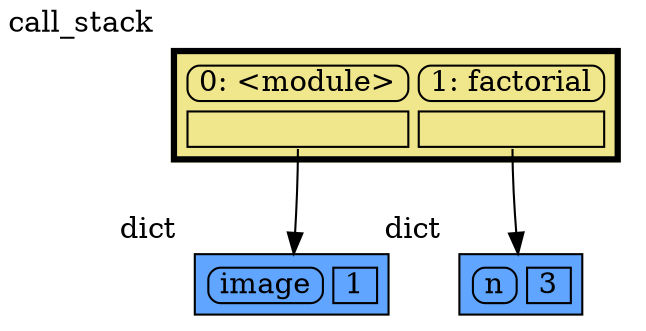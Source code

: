 digraph memory_graph {
	node [shape=plaintext]
	node137389952325184 [label=<
<TABLE BORDER="1" CELLBORDER="1" CELLSPACING="5" CELLPADDING="0" BGCOLOR="#60a5ff" PORT="table">
    <TR><TD BORDER="1" STYLE="ROUNDED"> image </TD><TD BORDER="1"> 1 </TD></TR>
</TABLE>
> xlabel=dict]
	node137389954590976 [label=<
<TABLE BORDER="1" CELLBORDER="1" CELLSPACING="5" CELLPADDING="0" BGCOLOR="#60a5ff" PORT="table">
    <TR><TD BORDER="1" STYLE="ROUNDED"> n </TD><TD BORDER="1"> 3 </TD></TR>
</TABLE>
> xlabel=dict]
	node137389952249408 [label=<
<TABLE BORDER="3" CELLBORDER="1" CELLSPACING="5" CELLPADDING="0" BGCOLOR="khaki" PORT="table">
    <TR><TD BORDER="1" STYLE="ROUNDED"> 0: &lt;module&gt; </TD><TD BORDER="1" STYLE="ROUNDED"> 1: factorial </TD></TR>
    <TR><TD BORDER="1" PORT="ref0"> </TD><TD BORDER="1" PORT="ref1"> </TD></TR>
</TABLE>
> xlabel=call_stack]
	node137389952249408:ref0 -> node137389952325184:table [style=solid]
	node137389952249408:ref1 -> node137389954590976:table [style=solid]
subgraph { rank=same; node137389952325184 -> node137389954590976[weight=10, style=invis]; }
}
